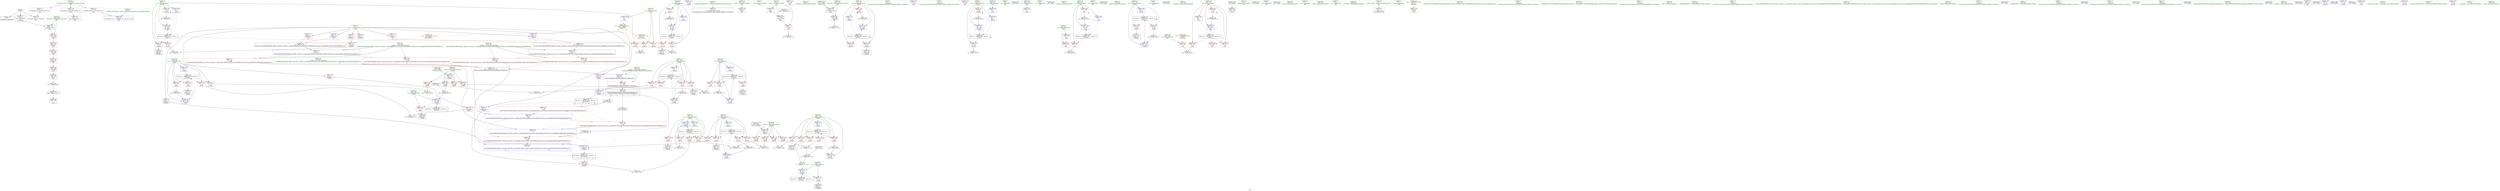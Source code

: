 digraph "SVFG" {
	label="SVFG";

	Node0x556df3834d00 [shape=record,color=grey,label="{NodeID: 0\nNullPtr}"];
	Node0x556df3834d00 -> Node0x556df385a620[style=solid];
	Node0x556df3834d00 -> Node0x556df385a720[style=solid];
	Node0x556df3834d00 -> Node0x556df385be00[style=solid];
	Node0x556df387cc90 [shape=record,color=black,label="{NodeID: 360\nMR_36V_3 = PHI(MR_36V_4, MR_36V_2, )\npts\{258 \}\n}"];
	Node0x556df387cc90 -> Node0x556df3860510[style=dashed];
	Node0x556df387cc90 -> Node0x556df38605e0[style=dashed];
	Node0x556df387cc90 -> Node0x556df38606b0[style=dashed];
	Node0x556df387cc90 -> Node0x556df385d5c0[style=dashed];
	Node0x556df385b930 [shape=record,color=red,label="{NodeID: 194\n465\<--462\n\<--__t.addr\n_ZSt4moveIRiEONSt16remove_referenceIT_E4typeEOS2_\n}"];
	Node0x556df385b930 -> Node0x556df385b5f0[style=solid];
	Node0x556df3858220 [shape=record,color=purple,label="{NodeID: 111\n217\<--22\n\<--.str.3\n_Z4goodi\n}"];
	Node0x556df3856c40 [shape=record,color=green,label="{NodeID: 28\n46\<--52\n_ZNSt8ios_base4InitD1Ev\<--_ZNSt8ios_base4InitD1Ev_field_insensitive\n}"];
	Node0x556df3856c40 -> Node0x556df385a8c0[style=solid];
	Node0x556df389ba20 [shape=record,color=black,label="{NodeID: 471\n461 = PHI(233, 239, 229, )\n0th arg _ZSt4moveIRiEONSt16remove_referenceIT_E4typeEOS2_ }"];
	Node0x556df389ba20 -> Node0x556df3866160[style=solid];
	Node0x556df385d0e0 [shape=record,color=blue,label="{NodeID: 222\n253\<--252\nn.addr\<--n\n_Z3badi\n}"];
	Node0x556df385d0e0 -> Node0x556df385fe90[style=dashed];
	Node0x556df385d0e0 -> Node0x556df385ff60[style=dashed];
	Node0x556df385d0e0 -> Node0x556df3860030[style=dashed];
	Node0x556df385d0e0 -> Node0x556df3860100[style=dashed];
	Node0x556df385eb10 [shape=record,color=red,label="{NodeID: 139\n153\<--136\n\<--i\n_Z4goodi\n}"];
	Node0x556df385eb10 -> Node0x556df385c580[style=solid];
	Node0x556df3859500 [shape=record,color=green,label="{NodeID: 56\n334\<--335\nretval\<--retval_field_insensitive\nmain\n}"];
	Node0x556df3859500 -> Node0x556df3865870[style=solid];
	Node0x556df386c030 [shape=record,color=grey,label="{NodeID: 333\n100 = cmp(98, 99, )\n}"];
	Node0x556df38601d0 [shape=record,color=red,label="{NodeID: 167\n268\<--255\n\<--i\n_Z3badi\n}"];
	Node0x556df38601d0 -> Node0x556df386d530[style=solid];
	Node0x556df385add0 [shape=record,color=black,label="{NodeID: 84\n201\<--200\nidxprom15\<--\n_Z4goodi\n}"];
	Node0x556df384d750 [shape=record,color=green,label="{NodeID: 1\n7\<--1\n__dso_handle\<--dummyObj\nGlob }"];
	Node0x556df387d190 [shape=record,color=black,label="{NodeID: 361\nMR_38V_2 = PHI(MR_38V_3, MR_38V_1, )\npts\{260 \}\n}"];
	Node0x556df387d190 -> Node0x556df385d4f0[style=dashed];
	Node0x556df385ba00 [shape=record,color=blue,label="{NodeID: 195\n8\<--9\ncond\<--\nGlob }"];
	Node0x556df385ba00 -> Node0x556df3865ef0[style=dashed];
	Node0x556df38582f0 [shape=record,color=purple,label="{NodeID: 112\n410\<--25\n\<--.str.4\nmain\n}"];
	Node0x556df3856d40 [shape=record,color=green,label="{NodeID: 29\n59\<--60\n_Z5solvev\<--_Z5solvev_field_insensitive\n}"];
	Node0x556df389bc70 [shape=record,color=black,label="{NodeID: 472\n332 = PHI()\n0th arg main }"];
	Node0x556df389bc70 -> Node0x556df3865940[style=solid];
	Node0x556df385d1b0 [shape=record,color=blue,label="{NodeID: 223\n255\<--14\ni\<--\n_Z3badi\n}"];
	Node0x556df385d1b0 -> Node0x556df387a490[style=dashed];
	Node0x556df385ebe0 [shape=record,color=red,label="{NodeID: 140\n154\<--136\n\<--i\n_Z4goodi\n}"];
	Node0x556df385ebe0 -> Node0x556df385ab60[style=solid];
	Node0x556df38595d0 [shape=record,color=green,label="{NodeID: 57\n336\<--337\nargc.addr\<--argc.addr_field_insensitive\nmain\n}"];
	Node0x556df38595d0 -> Node0x556df3860e00[style=solid];
	Node0x556df38595d0 -> Node0x556df3865940[style=solid];
	Node0x556df386c1b0 [shape=record,color=grey,label="{NodeID: 334\n76 = cmp(74, 75, )\n}"];
	Node0x556df38602a0 [shape=record,color=red,label="{NodeID: 168\n272\<--255\n\<--i\n_Z3badi\n}"];
	Node0x556df38602a0 -> Node0x556df385d280[style=solid];
	Node0x556df385aea0 [shape=record,color=black,label="{NodeID: 85\n132\<--219\n_Z4goodi_ret\<--\n_Z4goodi\n}"];
	Node0x556df384d8a0 [shape=record,color=green,label="{NodeID: 2\n9\<--1\n\<--dummyObj\nCan only get source location for instruction, argument, global var or function.}"];
	Node0x556df387d690 [shape=record,color=black,label="{NodeID: 362\nMR_10V_4 = PHI(MR_10V_5, MR_10V_2, )\npts\{120000 \}\n|{|<s1>14|<s2>14|<s3>14}}"];
	Node0x556df387d690 -> Node0x556df3860d30[style=dashed];
	Node0x556df387d690:s1 -> Node0x556df385fc20[style=dashed,color=red];
	Node0x556df387d690:s2 -> Node0x556df385fcf0[style=dashed,color=red];
	Node0x556df387d690:s3 -> Node0x556df385cf40[style=dashed,color=red];
	Node0x556df385bb00 [shape=record,color=blue,label="{NodeID: 196\n13\<--14\nn\<--\nGlob }"];
	Node0x556df385bb00 -> Node0x556df38622f0[style=dashed];
	Node0x556df38583c0 [shape=record,color=purple,label="{NodeID: 113\n423\<--27\n\<--.str.5\nmain\n}"];
	Node0x556df3856e40 [shape=record,color=green,label="{NodeID: 30\n62\<--63\ni\<--i_field_insensitive\n_Z5solvev\n}"];
	Node0x556df3856e40 -> Node0x556df385dee0[style=solid];
	Node0x556df3856e40 -> Node0x556df385dfb0[style=solid];
	Node0x556df3856e40 -> Node0x556df385e080[style=solid];
	Node0x556df3856e40 -> Node0x556df385bf00[style=solid];
	Node0x556df3856e40 -> Node0x556df385bfd0[style=solid];
	Node0x556df389bd40 [shape=record,color=black,label="{NodeID: 473\n133 = PHI()\n0th arg _Z4goodi }"];
	Node0x556df389bd40 -> Node0x556df385c3e0[style=solid];
	Node0x556df385d280 [shape=record,color=blue,label="{NodeID: 224\n275\<--272\narrayidx\<--\n_Z3badi\n}"];
	Node0x556df385d280 -> Node0x556df385d280[style=dashed];
	Node0x556df385d280 -> Node0x556df387d690[style=dashed];
	Node0x556df385ecb0 [shape=record,color=red,label="{NodeID: 141\n159\<--136\n\<--i\n_Z4goodi\n}"];
	Node0x556df385ecb0 -> Node0x556df386bbb0[style=solid];
	Node0x556df38596a0 [shape=record,color=green,label="{NodeID: 58\n338\<--339\nargv.addr\<--argv.addr_field_insensitive\nmain\n}"];
	Node0x556df38596a0 -> Node0x556df3860ed0[style=solid];
	Node0x556df38596a0 -> Node0x556df3865a10[style=solid];
	Node0x556df386c330 [shape=record,color=grey,label="{NodeID: 335\n286 = cmp(284, 285, )\n}"];
	Node0x556df3860370 [shape=record,color=red,label="{NodeID: 169\n273\<--255\n\<--i\n_Z3badi\n}"];
	Node0x556df3860370 -> Node0x556df385af70[style=solid];
	Node0x556df385af70 [shape=record,color=black,label="{NodeID: 86\n274\<--273\nidxprom\<--\n_Z3badi\n}"];
	Node0x556df3855110 [shape=record,color=green,label="{NodeID: 3\n14\<--1\n\<--dummyObj\nCan only get source location for instruction, argument, global var or function.}"];
	Node0x556df387db90 [shape=record,color=black,label="{NodeID: 363\nMR_16V_3 = PHI(MR_16V_4, MR_16V_2, )\npts\{139 \}\n}"];
	Node0x556df387db90 -> Node0x556df385ed80[style=dashed];
	Node0x556df387db90 -> Node0x556df385ee50[style=dashed];
	Node0x556df387db90 -> Node0x556df385ef20[style=dashed];
	Node0x556df387db90 -> Node0x556df385eff0[style=dashed];
	Node0x556df387db90 -> Node0x556df385f0c0[style=dashed];
	Node0x556df387db90 -> Node0x556df385c8c0[style=dashed];
	Node0x556df385bc00 [shape=record,color=blue,label="{NodeID: 197\n471\<--33\nllvm.global_ctors_0\<--\nGlob }"];
	Node0x556df3858490 [shape=record,color=purple,label="{NodeID: 114\n426\<--29\n\<--.str.6\nmain\n}"];
	Node0x556df3856f10 [shape=record,color=green,label="{NodeID: 31\n64\<--65\ncnt\<--cnt_field_insensitive\n_Z5solvev\n}"];
	Node0x556df3856f10 -> Node0x556df385e150[style=solid];
	Node0x556df3856f10 -> Node0x556df385e220[style=solid];
	Node0x556df3856f10 -> Node0x556df385c0a0[style=solid];
	Node0x556df3856f10 -> Node0x556df385c240[style=solid];
	Node0x556df385d350 [shape=record,color=blue,label="{NodeID: 225\n255\<--279\ni\<--inc\n_Z3badi\n}"];
	Node0x556df385d350 -> Node0x556df387a490[style=dashed];
	Node0x556df385ed80 [shape=record,color=red,label="{NodeID: 142\n165\<--138\n\<--k\n_Z4goodi\n}"];
	Node0x556df385ed80 -> Node0x556df386cc30[style=solid];
	Node0x556df3859770 [shape=record,color=green,label="{NodeID: 59\n340\<--341\na\<--a_field_insensitive\nmain\n}"];
	Node0x556df3859770 -> Node0x556df3865ae0[style=solid];
	Node0x556df386c4b0 [shape=record,color=grey,label="{NodeID: 336\n309 = cmp(307, 308, )\n}"];
	Node0x556df3860440 [shape=record,color=red,label="{NodeID: 170\n278\<--255\n\<--i\n_Z3badi\n}"];
	Node0x556df3860440 -> Node0x556df386b2b0[style=solid];
	Node0x556df385b040 [shape=record,color=black,label="{NodeID: 87\n293\<--292\nidxprom4\<--\n_Z3badi\n}"];
	Node0x556df38551a0 [shape=record,color=green,label="{NodeID: 4\n16\<--1\n.str\<--dummyObj\nGlob }"];
	Node0x556df38978b0 [shape=record,color=black,label="{NodeID: 447\n69 = PHI()\n}"];
	Node0x556df387e090 [shape=record,color=black,label="{NodeID: 364\nMR_18V_2 = PHI(MR_18V_3, MR_18V_1, )\npts\{141 \}\n}"];
	Node0x556df387e090 -> Node0x556df385c7f0[style=dashed];
	Node0x556df385bd00 [shape=record,color=blue,label="{NodeID: 198\n472\<--34\nllvm.global_ctors_1\<--_GLOBAL__sub_I_pmnox_2_0.cpp\nGlob }"];
	Node0x556df385d7b0 [shape=record,color=purple,label="{NodeID: 115\n471\<--32\nllvm.global_ctors_0\<--llvm.global_ctors\nGlob }"];
	Node0x556df385d7b0 -> Node0x556df385bc00[style=solid];
	Node0x556df3856fe0 [shape=record,color=green,label="{NodeID: 32\n66\<--67\ni2\<--i2_field_insensitive\n_Z5solvev\n}"];
	Node0x556df3856fe0 -> Node0x556df385e2f0[style=solid];
	Node0x556df3856fe0 -> Node0x556df385e3c0[style=solid];
	Node0x556df3856fe0 -> Node0x556df385e490[style=solid];
	Node0x556df3856fe0 -> Node0x556df385e560[style=solid];
	Node0x556df3856fe0 -> Node0x556df385c170[style=solid];
	Node0x556df3856fe0 -> Node0x556df385c310[style=solid];
	Node0x556df385d420 [shape=record,color=blue,label="{NodeID: 226\n257\<--14\nk\<--\n_Z3badi\n}"];
	Node0x556df385d420 -> Node0x556df387cc90[style=dashed];
	Node0x556df385ee50 [shape=record,color=red,label="{NodeID: 143\n173\<--138\n\<--k\n_Z4goodi\n}"];
	Node0x556df385ee50 -> Node0x556df386b730[style=solid];
	Node0x556df3859840 [shape=record,color=green,label="{NodeID: 60\n342\<--343\nb\<--b_field_insensitive\nmain\n}"];
	Node0x556df3859840 -> Node0x556df3865bb0[style=solid];
	Node0x556df386c630 [shape=record,color=grey,label="{NodeID: 337\n316 = cmp(314, 315, )\n}"];
	Node0x556df3860510 [shape=record,color=red,label="{NodeID: 171\n284\<--257\n\<--k\n_Z3badi\n}"];
	Node0x556df3860510 -> Node0x556df386c330[style=solid];
	Node0x556df385b110 [shape=record,color=black,label="{NodeID: 88\n296\<--295\nidxprom6\<--\n_Z3badi\n}"];
	Node0x556df3855230 [shape=record,color=green,label="{NodeID: 5\n18\<--1\n.str.1\<--dummyObj\nGlob }"];
	Node0x556df38977e0 [shape=record,color=black,label="{NodeID: 448\n82 = PHI()\n}"];
	Node0x556df387e590 [shape=record,color=black,label="{NodeID: 365\nMR_10V_4 = PHI(MR_10V_5, MR_10V_2, )\npts\{120000 \}\n|{|<s1>8|<s2>8|<s3>8}}"];
	Node0x556df387e590 -> Node0x556df385f810[style=dashed];
	Node0x556df387e590:s1 -> Node0x556df385fc20[style=dashed,color=red];
	Node0x556df387e590:s2 -> Node0x556df385fcf0[style=dashed,color=red];
	Node0x556df387e590:s3 -> Node0x556df385cf40[style=dashed,color=red];
	Node0x556df385be00 [shape=record,color=blue, style = dotted,label="{NodeID: 199\n473\<--3\nllvm.global_ctors_2\<--dummyVal\nGlob }"];
	Node0x556df385d840 [shape=record,color=purple,label="{NodeID: 116\n472\<--32\nllvm.global_ctors_1\<--llvm.global_ctors\nGlob }"];
	Node0x556df385d840 -> Node0x556df385bd00[style=solid];
	Node0x556df38570b0 [shape=record,color=green,label="{NodeID: 33\n70\<--71\nscanf\<--scanf_field_insensitive\n}"];
	Node0x556df385d4f0 [shape=record,color=blue,label="{NodeID: 227\n259\<--290\np\<--rem\n_Z3badi\n}"];
	Node0x556df385d4f0 -> Node0x556df3860780[style=dashed];
	Node0x556df385d4f0 -> Node0x556df387d190[style=dashed];
	Node0x556df385ef20 [shape=record,color=red,label="{NodeID: 144\n176\<--138\n\<--k\n_Z4goodi\n}"];
	Node0x556df385ef20 -> Node0x556df386b8b0[style=solid];
	Node0x556df3859910 [shape=record,color=green,label="{NodeID: 61\n344\<--345\nN\<--N_field_insensitive\nmain\n}"];
	Node0x556df3859910 -> Node0x556df3860fa0[style=solid];
	Node0x556df3859910 -> Node0x556df3865c80[style=solid];
	Node0x556df386c7b0 [shape=record,color=grey,label="{NodeID: 338\n378 = cmp(377, 379, )\n}"];
	Node0x556df38605e0 [shape=record,color=red,label="{NodeID: 172\n292\<--257\n\<--k\n_Z3badi\n}"];
	Node0x556df38605e0 -> Node0x556df385b040[style=solid];
	Node0x556df385b1e0 [shape=record,color=black,label="{NodeID: 89\n312\<--311\nidxprom15\<--\n_Z3badi\n}"];
	Node0x556df38552c0 [shape=record,color=green,label="{NodeID: 6\n20\<--1\n.str.2\<--dummyObj\nGlob }"];
	Node0x556df389a160 [shape=record,color=black,label="{NodeID: 449\n218 = PHI()\n}"];
	Node0x556df385bf00 [shape=record,color=blue,label="{NodeID: 200\n62\<--14\ni\<--\n_Z5solvev\n}"];
	Node0x556df385bf00 -> Node0x556df387b390[style=dashed];
	Node0x556df385d900 [shape=record,color=purple,label="{NodeID: 117\n473\<--32\nllvm.global_ctors_2\<--llvm.global_ctors\nGlob }"];
	Node0x556df385d900 -> Node0x556df385be00[style=solid];
	Node0x556df38571b0 [shape=record,color=green,label="{NodeID: 34\n117\<--118\nprintf\<--printf_field_insensitive\n}"];
	Node0x556df385d5c0 [shape=record,color=blue,label="{NodeID: 228\n257\<--301\nk\<--inc9\n_Z3badi\n}"];
	Node0x556df385d5c0 -> Node0x556df387cc90[style=dashed];
	Node0x556df385eff0 [shape=record,color=red,label="{NodeID: 145\n179\<--138\n\<--k\n_Z4goodi\n}"];
	Node0x556df385eff0 -> Node0x556df385ac30[style=solid];
	Node0x556df38599e0 [shape=record,color=green,label="{NodeID: 62\n346\<--347\ni\<--i_field_insensitive\nmain\n}"];
	Node0x556df38599e0 -> Node0x556df3861070[style=solid];
	Node0x556df38599e0 -> Node0x556df3861140[style=solid];
	Node0x556df38599e0 -> Node0x556df3865d50[style=solid];
	Node0x556df38599e0 -> Node0x556df3865e20[style=solid];
	Node0x556df386c930 [shape=record,color=grey,label="{NodeID: 339\n151 = cmp(149, 150, )\n}"];
	Node0x556df38606b0 [shape=record,color=red,label="{NodeID: 173\n300\<--257\n\<--k\n_Z3badi\n}"];
	Node0x556df38606b0 -> Node0x556df386a830[style=solid];
	Node0x556df385b2b0 [shape=record,color=black,label="{NodeID: 90\n251\<--327\n_Z3badi_ret\<--\n_Z3badi\n}"];
	Node0x556df3855350 [shape=record,color=green,label="{NodeID: 7\n22\<--1\n.str.3\<--dummyObj\nGlob }"];
	Node0x556df389a260 [shape=record,color=black,label="{NodeID: 450\n44 = PHI()\n}"];
	Node0x556df385bfd0 [shape=record,color=blue,label="{NodeID: 201\n62\<--85\ni\<--inc\n_Z5solvev\n}"];
	Node0x556df385bfd0 -> Node0x556df387b390[style=dashed];
	Node0x556df385da00 [shape=record,color=purple,label="{NodeID: 118\n382\<--381\narrayidx\<--\nmain\n}"];
	Node0x556df385da00 -> Node0x556df385b790[style=solid];
	Node0x556df38572b0 [shape=record,color=green,label="{NodeID: 35\n130\<--131\n_Z4goodi\<--_Z4goodi_field_insensitive\n}"];
	Node0x556df348f680 [shape=record,color=black,label="{NodeID: 312\n393 = PHI(394, 14, )\n}"];
	Node0x556df348f680 -> Node0x556df3865ef0[style=solid];
	Node0x556df385d690 [shape=record,color=blue,label="{NodeID: 229\n261\<--14\ncnt\<--\n_Z3badi\n}"];
	Node0x556df385d690 -> Node0x556df387bd90[style=dashed];
	Node0x556df385f0c0 [shape=record,color=red,label="{NodeID: 146\n189\<--138\n\<--k\n_Z4goodi\n}"];
	Node0x556df385f0c0 -> Node0x556df386b430[style=solid];
	Node0x556df3859ab0 [shape=record,color=green,label="{NodeID: 63\n348\<--349\nt\<--t_field_insensitive\nmain\n}"];
	Node0x556df3859ab0 -> Node0x556df3861210[style=solid];
	Node0x556df386cab0 [shape=record,color=grey,label="{NodeID: 340\n387 = cmp(386, 388, )\n}"];
	Node0x556df386cab0 -> Node0x556df3869e10[style=solid];
	Node0x556df3860780 [shape=record,color=red,label="{NodeID: 174\n295\<--259\n\<--p\n_Z3badi\n}"];
	Node0x556df3860780 -> Node0x556df385b110[style=solid];
	Node0x556df385b380 [shape=record,color=black,label="{NodeID: 91\n358\<--355\nconv\<--call\nmain\n}"];
	Node0x556df38553e0 [shape=record,color=green,label="{NodeID: 8\n24\<--1\n_ZSt4cerr\<--dummyObj\nGlob }"];
	Node0x556df389a360 [shape=record,color=black,label="{NodeID: 451\n116 = PHI()\n}"];
	Node0x556df387f490 [shape=record,color=black,label="{NodeID: 368\nMR_14V_3 = PHI(MR_14V_4, MR_14V_2, )\npts\{137 \}\n}"];
	Node0x556df387f490 -> Node0x556df385ea40[style=dashed];
	Node0x556df387f490 -> Node0x556df385eb10[style=dashed];
	Node0x556df387f490 -> Node0x556df385ebe0[style=dashed];
	Node0x556df387f490 -> Node0x556df385ecb0[style=dashed];
	Node0x556df387f490 -> Node0x556df385c650[style=dashed];
	Node0x556df385c0a0 [shape=record,color=blue,label="{NodeID: 202\n64\<--14\ncnt\<--\n_Z5solvev\n}"];
	Node0x556df385c0a0 -> Node0x556df3879690[style=dashed];
	Node0x556df385dad0 [shape=record,color=purple,label="{NodeID: 119\n384\<--383\narrayidx2\<--\nmain\n}"];
	Node0x556df385dad0 -> Node0x556df385b860[style=solid];
	Node0x556df38573b0 [shape=record,color=green,label="{NodeID: 36\n134\<--135\nn.addr\<--n.addr_field_insensitive\n_Z4goodi\n}"];
	Node0x556df38573b0 -> Node0x556df385e700[style=solid];
	Node0x556df38573b0 -> Node0x556df385e7d0[style=solid];
	Node0x556df38573b0 -> Node0x556df385e8a0[style=solid];
	Node0x556df38573b0 -> Node0x556df385e970[style=solid];
	Node0x556df38573b0 -> Node0x556df385c3e0[style=solid];
	Node0x556df3862130 [shape=record,color=yellow,style=double,label="{NodeID: 396\n63V_1 = ENCHI(MR_63V_0)\npts\{349 \}\nFun[main]}"];
	Node0x556df3862130 -> Node0x556df3861210[style=dashed];
	Node0x556df3869e10 [shape=record,color=black,label="{NodeID: 313\n390 = PHI(391, 387, )\n}"];
	Node0x556df3869e10 -> Node0x556df385b520[style=solid];
	Node0x556df3865640 [shape=record,color=blue,label="{NodeID: 230\n263\<--14\ni11\<--\n_Z3badi\n}"];
	Node0x556df3865640 -> Node0x556df387c290[style=dashed];
	Node0x556df385f190 [shape=record,color=red,label="{NodeID: 147\n182\<--140\n\<--p\n_Z4goodi\n}"];
	Node0x556df385f190 -> Node0x556df385ad00[style=solid];
	Node0x556df3859b80 [shape=record,color=green,label="{NodeID: 64\n350\<--351\ni6\<--i6_field_insensitive\nmain\n}"];
	Node0x556df3859b80 -> Node0x556df38612e0[style=solid];
	Node0x556df3859b80 -> Node0x556df38613b0[style=solid];
	Node0x556df3859b80 -> Node0x556df3861480[style=solid];
	Node0x556df3859b80 -> Node0x556df3861550[style=solid];
	Node0x556df3859b80 -> Node0x556df3865fc0[style=solid];
	Node0x556df3859b80 -> Node0x556df3866090[style=solid];
	Node0x556df386cc30 [shape=record,color=grey,label="{NodeID: 341\n167 = cmp(165, 166, )\n}"];
	Node0x556df3860850 [shape=record,color=red,label="{NodeID: 175\n318\<--261\n\<--cnt\n_Z3badi\n}"];
	Node0x556df3860850 -> Node0x556df386afb0[style=solid];
	Node0x556df385b450 [shape=record,color=black,label="{NodeID: 92\n386\<--385\nconv3\<--\nmain\n}"];
	Node0x556df385b450 -> Node0x556df386cab0[style=solid];
	Node0x556df3855470 [shape=record,color=green,label="{NodeID: 9\n25\<--1\n.str.4\<--dummyObj\nGlob }"];
	Node0x556df389a460 [shape=record,color=black,label="{NodeID: 452\n121 = PHI()\n}"];
	Node0x556df385c170 [shape=record,color=blue,label="{NodeID: 203\n66\<--14\ni2\<--\n_Z5solvev\n}"];
	Node0x556df385c170 -> Node0x556df387a3a0[style=dashed];
	Node0x556df385dba0 [shape=record,color=red,label="{NodeID: 120\n404\<--8\n\<--cond\nmain\n}"];
	Node0x556df385dba0 -> Node0x556df386cf30[style=solid];
	Node0x556df3857480 [shape=record,color=green,label="{NodeID: 37\n136\<--137\ni\<--i_field_insensitive\n_Z4goodi\n}"];
	Node0x556df3857480 -> Node0x556df385ea40[style=solid];
	Node0x556df3857480 -> Node0x556df385eb10[style=solid];
	Node0x556df3857480 -> Node0x556df385ebe0[style=solid];
	Node0x556df3857480 -> Node0x556df385ecb0[style=solid];
	Node0x556df3857480 -> Node0x556df385c4b0[style=solid];
	Node0x556df3857480 -> Node0x556df385c650[style=solid];
	Node0x556df386a3b0 [shape=record,color=grey,label="{NodeID: 314\n324 = Binary(323, 9, )\n}"];
	Node0x556df386a3b0 -> Node0x556df38657a0[style=solid];
	Node0x556df38656d0 [shape=record,color=blue,label="{NodeID: 231\n261\<--319\ncnt\<--inc18\n_Z3badi\n}"];
	Node0x556df38656d0 -> Node0x556df387bd90[style=dashed];
	Node0x556df385f260 [shape=record,color=red,label="{NodeID: 148\n207\<--142\n\<--cnt\n_Z4goodi\n}"];
	Node0x556df385f260 -> Node0x556df386b5b0[style=solid];
	Node0x556df3859c50 [shape=record,color=green,label="{NodeID: 65\n356\<--357\ntime\<--time_field_insensitive\n}"];
	Node0x556df386cdb0 [shape=record,color=grey,label="{NodeID: 342\n370 = cmp(368, 369, )\n}"];
	Node0x556df3860920 [shape=record,color=red,label="{NodeID: 176\n327\<--261\n\<--cnt\n_Z3badi\n}"];
	Node0x556df3860920 -> Node0x556df385b2b0[style=solid];
	Node0x556df385b520 [shape=record,color=black,label="{NodeID: 93\n392\<--390\n\<--\nmain\n}"];
	Node0x556df3855d50 [shape=record,color=green,label="{NodeID: 10\n27\<--1\n.str.5\<--dummyObj\nGlob }"];
	Node0x556df389a560 [shape=record,color=black,label="{NodeID: 453\n234 = PHI(460, )\n}"];
	Node0x556df389a560 -> Node0x556df385fc20[style=solid];
	Node0x556df3598b60 [shape=record,color=yellow,style=double,label="{NodeID: 370\n2V_1 = ENCHI(MR_2V_0)\npts\{15 \}\nFun[_Z5solvev]}"];
	Node0x556df3598b60 -> Node0x556df385dc70[style=dashed];
	Node0x556df3598b60 -> Node0x556df385dd40[style=dashed];
	Node0x556df385c240 [shape=record,color=blue,label="{NodeID: 204\n64\<--103\ncnt\<--inc9\n_Z5solvev\n}"];
	Node0x556df385c240 -> Node0x556df3879690[style=dashed];
	Node0x556df385dc70 [shape=record,color=red,label="{NodeID: 121\n75\<--13\n\<--n\n_Z5solvev\n}"];
	Node0x556df385dc70 -> Node0x556df386c1b0[style=solid];
	Node0x556df3857550 [shape=record,color=green,label="{NodeID: 38\n138\<--139\nk\<--k_field_insensitive\n_Z4goodi\n}"];
	Node0x556df3857550 -> Node0x556df385ed80[style=solid];
	Node0x556df3857550 -> Node0x556df385ee50[style=solid];
	Node0x556df3857550 -> Node0x556df385ef20[style=solid];
	Node0x556df3857550 -> Node0x556df385eff0[style=solid];
	Node0x556df3857550 -> Node0x556df385f0c0[style=solid];
	Node0x556df3857550 -> Node0x556df385c720[style=solid];
	Node0x556df3857550 -> Node0x556df385c8c0[style=solid];
	Node0x556df38622f0 [shape=record,color=yellow,style=double,label="{NodeID: 398\n67V_1 = ENCHI(MR_67V_0)\npts\{15 120000 \}\nFun[main]|{<s0>23|<s1>23}}"];
	Node0x556df38622f0:s0 -> Node0x556df3598b60[style=dashed,color=red];
	Node0x556df38622f0:s1 -> Node0x556df3880af0[style=dashed,color=red];
	Node0x556df386a530 [shape=record,color=grey,label="{NodeID: 315\n108 = Binary(107, 9, )\n}"];
	Node0x556df386a530 -> Node0x556df385c310[style=solid];
	Node0x556df38657a0 [shape=record,color=blue,label="{NodeID: 232\n263\<--324\ni11\<--inc20\n_Z3badi\n}"];
	Node0x556df38657a0 -> Node0x556df387c290[style=dashed];
	Node0x556df385f330 [shape=record,color=red,label="{NodeID: 149\n216\<--142\n\<--cnt\n_Z4goodi\n}"];
	Node0x556df3859d50 [shape=record,color=green,label="{NodeID: 66\n360\<--361\nsrand\<--srand_field_insensitive\n}"];
	Node0x556df386cf30 [shape=record,color=grey,label="{NodeID: 343\n405 = cmp(404, 14, )\n}"];
	Node0x556df38609f0 [shape=record,color=red,label="{NodeID: 177\n307\<--263\n\<--i11\n_Z3badi\n}"];
	Node0x556df38609f0 -> Node0x556df386c4b0[style=solid];
	Node0x556df385b5f0 [shape=record,color=black,label="{NodeID: 94\n460\<--465\n_ZSt4moveIRiEONSt16remove_referenceIT_E4typeEOS2__ret\<--\n_ZSt4moveIRiEONSt16remove_referenceIT_E4typeEOS2_\n|{<s0>10|<s1>11|<s2>12}}"];
	Node0x556df385b5f0:s0 -> Node0x556df389a560[style=solid,color=blue];
	Node0x556df385b5f0:s1 -> Node0x556df389a750[style=solid,color=blue];
	Node0x556df385b5f0:s2 -> Node0x556df389a920[style=solid,color=blue];
	Node0x556df3855de0 [shape=record,color=green,label="{NodeID: 11\n29\<--1\n.str.6\<--dummyObj\nGlob }"];
	Node0x556df389a750 [shape=record,color=black,label="{NodeID: 454\n240 = PHI(460, )\n}"];
	Node0x556df389a750 -> Node0x556df385fcf0[style=solid];
	Node0x556df385c310 [shape=record,color=blue,label="{NodeID: 205\n66\<--108\ni2\<--inc11\n_Z5solvev\n}"];
	Node0x556df385c310 -> Node0x556df387a3a0[style=dashed];
	Node0x556df385dd40 [shape=record,color=red,label="{NodeID: 122\n92\<--13\n\<--n\n_Z5solvev\n}"];
	Node0x556df385dd40 -> Node0x556df386beb0[style=solid];
	Node0x556df3857620 [shape=record,color=green,label="{NodeID: 39\n140\<--141\np\<--p_field_insensitive\n_Z4goodi\n}"];
	Node0x556df3857620 -> Node0x556df385f190[style=solid];
	Node0x556df3857620 -> Node0x556df385c7f0[style=solid];
	Node0x556df386a6b0 [shape=record,color=grey,label="{NodeID: 316\n213 = Binary(212, 9, )\n}"];
	Node0x556df386a6b0 -> Node0x556df385cc00[style=solid];
	Node0x556df3865870 [shape=record,color=blue,label="{NodeID: 233\n334\<--14\nretval\<--\nmain\n}"];
	Node0x556df385f400 [shape=record,color=red,label="{NodeID: 150\n219\<--142\n\<--cnt\n_Z4goodi\n}"];
	Node0x556df385f400 -> Node0x556df385aea0[style=solid];
	Node0x556df3859e50 [shape=record,color=green,label="{NodeID: 67\n408\<--409\n_ZNSolsEi\<--_ZNSolsEi_field_insensitive\n}"];
	Node0x556df386d0b0 [shape=record,color=grey,label="{NodeID: 344\n402 = cmp(400, 401, )\n}"];
	Node0x556df3860ac0 [shape=record,color=red,label="{NodeID: 178\n311\<--263\n\<--i11\n_Z3badi\n}"];
	Node0x556df3860ac0 -> Node0x556df385b1e0[style=solid];
	Node0x556df385b6c0 [shape=record,color=purple,label="{NodeID: 95\n43\<--4\n\<--_ZStL8__ioinit\n__cxx_global_var_init\n}"];
	Node0x556df3855e70 [shape=record,color=green,label="{NodeID: 12\n31\<--1\nstdout\<--dummyObj\nGlob }"];
	Node0x556df389a850 [shape=record,color=black,label="{NodeID: 455\n169 = PHI()\n}"];
	Node0x556df389a850 -> Node0x556df386ba30[style=solid];
	Node0x556df385c3e0 [shape=record,color=blue,label="{NodeID: 206\n134\<--133\nn.addr\<--n\n_Z4goodi\n}"];
	Node0x556df385c3e0 -> Node0x556df385e700[style=dashed];
	Node0x556df385c3e0 -> Node0x556df385e7d0[style=dashed];
	Node0x556df385c3e0 -> Node0x556df385e8a0[style=dashed];
	Node0x556df385c3e0 -> Node0x556df385e970[style=dashed];
	Node0x556df385de10 [shape=record,color=red,label="{NodeID: 123\n428\<--31\n\<--stdout\nmain\n}"];
	Node0x556df38576f0 [shape=record,color=green,label="{NodeID: 40\n142\<--143\ncnt\<--cnt_field_insensitive\n_Z4goodi\n}"];
	Node0x556df38576f0 -> Node0x556df385f260[style=solid];
	Node0x556df38576f0 -> Node0x556df385f330[style=solid];
	Node0x556df38576f0 -> Node0x556df385f400[style=solid];
	Node0x556df38576f0 -> Node0x556df385c990[style=solid];
	Node0x556df38576f0 -> Node0x556df385cb30[style=solid];
	Node0x556df386a830 [shape=record,color=grey,label="{NodeID: 317\n301 = Binary(300, 9, )\n}"];
	Node0x556df386a830 -> Node0x556df385d5c0[style=solid];
	Node0x556df3865940 [shape=record,color=blue,label="{NodeID: 234\n336\<--332\nargc.addr\<--argc\nmain\n}"];
	Node0x556df3865940 -> Node0x556df3860e00[style=dashed];
	Node0x556df385f4d0 [shape=record,color=red,label="{NodeID: 151\n196\<--144\n\<--i11\n_Z4goodi\n}"];
	Node0x556df385f4d0 -> Node0x556df386d230[style=solid];
	Node0x556df3859f50 [shape=record,color=green,label="{NodeID: 68\n412\<--413\n_ZStlsISt11char_traitsIcEERSt13basic_ostreamIcT_ES5_PKc\<--_ZStlsISt11char_traitsIcEERSt13basic_ostreamIcT_ES5_PKc_field_insensitive\n}"];
	Node0x556df386d230 [shape=record,color=grey,label="{NodeID: 345\n198 = cmp(196, 197, )\n}"];
	Node0x556df3860b90 [shape=record,color=red,label="{NodeID: 179\n315\<--263\n\<--i11\n_Z3badi\n}"];
	Node0x556df3860b90 -> Node0x556df386c630[style=solid];
	Node0x556df3858610 [shape=record,color=purple,label="{NodeID: 96\n80\<--11\narrayidx\<--a\n_Z5solvev\n}"];
	Node0x556df3855f00 [shape=record,color=green,label="{NodeID: 13\n33\<--1\n\<--dummyObj\nCan only get source location for instruction, argument, global var or function.}"];
	Node0x556df389a920 [shape=record,color=black,label="{NodeID: 456\n244 = PHI(460, )\n}"];
	Node0x556df389a920 -> Node0x556df385fdc0[style=solid];
	Node0x556df385c4b0 [shape=record,color=blue,label="{NodeID: 207\n136\<--14\ni\<--\n_Z4goodi\n}"];
	Node0x556df385c4b0 -> Node0x556df387f490[style=dashed];
	Node0x556df385dee0 [shape=record,color=red,label="{NodeID: 124\n74\<--62\n\<--i\n_Z5solvev\n}"];
	Node0x556df385dee0 -> Node0x556df386c1b0[style=solid];
	Node0x556df38577c0 [shape=record,color=green,label="{NodeID: 41\n144\<--145\ni11\<--i11_field_insensitive\n_Z4goodi\n}"];
	Node0x556df38577c0 -> Node0x556df385f4d0[style=solid];
	Node0x556df38577c0 -> Node0x556df385f5a0[style=solid];
	Node0x556df38577c0 -> Node0x556df385f670[style=solid];
	Node0x556df38577c0 -> Node0x556df385f740[style=solid];
	Node0x556df38577c0 -> Node0x556df385ca60[style=solid];
	Node0x556df38577c0 -> Node0x556df385cc00[style=solid];
	Node0x556df386a9b0 [shape=record,color=grey,label="{NodeID: 318\n85 = Binary(84, 9, )\n}"];
	Node0x556df386a9b0 -> Node0x556df385bfd0[style=solid];
	Node0x556df3865a10 [shape=record,color=blue,label="{NodeID: 235\n338\<--333\nargv.addr\<--argv\nmain\n}"];
	Node0x556df3865a10 -> Node0x556df3860ed0[style=dashed];
	Node0x556df385f5a0 [shape=record,color=red,label="{NodeID: 152\n200\<--144\n\<--i11\n_Z4goodi\n}"];
	Node0x556df385f5a0 -> Node0x556df385add0[style=solid];
	Node0x556df385a050 [shape=record,color=green,label="{NodeID: 69\n417\<--418\n_ZSt4endlIcSt11char_traitsIcEERSt13basic_ostreamIT_T0_ES6_\<--_ZSt4endlIcSt11char_traitsIcEERSt13basic_ostreamIT_T0_ES6__field_insensitive\n}"];
	Node0x556df386d3b0 [shape=record,color=grey,label="{NodeID: 346\n205 = cmp(203, 204, )\n}"];
	Node0x556df3860c60 [shape=record,color=red,label="{NodeID: 180\n323\<--263\n\<--i11\n_Z3badi\n}"];
	Node0x556df3860c60 -> Node0x556df386a3b0[style=solid];
	Node0x556df38586e0 [shape=record,color=purple,label="{NodeID: 97\n97\<--11\narrayidx7\<--a\n_Z5solvev\n}"];
	Node0x556df38586e0 -> Node0x556df385e630[style=solid];
	Node0x556df3855f90 [shape=record,color=green,label="{NodeID: 14\n113\<--1\n\<--dummyObj\nCan only get source location for instruction, argument, global var or function.}"];
	Node0x556df389aa90 [shape=record,color=black,label="{NodeID: 457\n288 = PHI()\n}"];
	Node0x556df389aa90 -> Node0x556df386ab30[style=solid];
	Node0x556df3880af0 [shape=record,color=yellow,style=double,label="{NodeID: 374\n10V_1 = ENCHI(MR_10V_0)\npts\{120000 \}\nFun[_Z5solvev]}"];
	Node0x556df3880af0 -> Node0x556df385e630[style=dashed];
	Node0x556df385c580 [shape=record,color=blue,label="{NodeID: 208\n156\<--153\narrayidx\<--\n_Z4goodi\n}"];
	Node0x556df385c580 -> Node0x556df385c580[style=dashed];
	Node0x556df385c580 -> Node0x556df387e590[style=dashed];
	Node0x556df385dfb0 [shape=record,color=red,label="{NodeID: 125\n78\<--62\n\<--i\n_Z5solvev\n}"];
	Node0x556df385dfb0 -> Node0x556df385a9c0[style=solid];
	Node0x556df3857890 [shape=record,color=green,label="{NodeID: 42\n170\<--171\nrand\<--rand_field_insensitive\n}"];
	Node0x556df386ab30 [shape=record,color=grey,label="{NodeID: 319\n290 = Binary(288, 289, )\n}"];
	Node0x556df386ab30 -> Node0x556df385d4f0[style=solid];
	Node0x556df3865ae0 [shape=record,color=blue,label="{NodeID: 236\n340\<--14\na\<--\nmain\n}"];
	Node0x556df385f670 [shape=record,color=red,label="{NodeID: 153\n204\<--144\n\<--i11\n_Z4goodi\n}"];
	Node0x556df385f670 -> Node0x556df386d3b0[style=solid];
	Node0x556df385a150 [shape=record,color=green,label="{NodeID: 70\n419\<--420\n_ZNSolsEPFRSoS_E\<--_ZNSolsEPFRSoS_E_field_insensitive\n}"];
	Node0x556df386d530 [shape=record,color=grey,label="{NodeID: 347\n270 = cmp(268, 269, )\n}"];
	Node0x556df3860d30 [shape=record,color=red,label="{NodeID: 181\n314\<--313\n\<--arrayidx16\n_Z3badi\n}"];
	Node0x556df3860d30 -> Node0x556df386c630[style=solid];
	Node0x556df38587b0 [shape=record,color=purple,label="{NodeID: 98\n156\<--11\narrayidx\<--a\n_Z4goodi\n}"];
	Node0x556df38587b0 -> Node0x556df385c580[style=solid];
	Node0x556df3856020 [shape=record,color=green,label="{NodeID: 15\n365\<--1\n\<--dummyObj\nCan only get source location for instruction, argument, global var or function.}"];
	Node0x556df389ab60 [shape=record,color=black,label="{NodeID: 458\n355 = PHI()\n}"];
	Node0x556df389ab60 -> Node0x556df385b380[style=solid];
	Node0x556df385c650 [shape=record,color=blue,label="{NodeID: 209\n136\<--160\ni\<--inc\n_Z4goodi\n}"];
	Node0x556df385c650 -> Node0x556df387f490[style=dashed];
	Node0x556df385e080 [shape=record,color=red,label="{NodeID: 126\n84\<--62\n\<--i\n_Z5solvev\n}"];
	Node0x556df385e080 -> Node0x556df386a9b0[style=solid];
	Node0x556df3857990 [shape=record,color=green,label="{NodeID: 43\n186\<--187\n_ZSt4swapIiENSt9enable_ifIXsr6__and_ISt6__not_ISt15__is_tuple_likeIT_EESt21is_move_constructibleIS3_ESt18is_move_assignableIS3_EEE5valueEvE4typeERS3_SC_\<--_ZSt4swapIiENSt9enable_ifIXsr6__and_ISt6__not_ISt15__is_tuple_likeIT_EESt21is_move_constructibleIS3_ESt18is_move_assignableIS3_EEE5valueEvE4typeERS3_SC__field_insensitive\n}"];
	Node0x556df386acb0 [shape=record,color=grey,label="{NodeID: 320\n437 = Binary(436, 9, )\n}"];
	Node0x556df386acb0 -> Node0x556df3866090[style=solid];
	Node0x556df3865bb0 [shape=record,color=blue,label="{NodeID: 237\n342\<--14\nb\<--\nmain\n}"];
	Node0x556df385f740 [shape=record,color=red,label="{NodeID: 154\n212\<--144\n\<--i11\n_Z4goodi\n}"];
	Node0x556df385f740 -> Node0x556df386a6b0[style=solid];
	Node0x556df385a250 [shape=record,color=green,label="{NodeID: 71\n430\<--431\nfflush\<--fflush_field_insensitive\n}"];
	Node0x556df38422d0 [shape=record,color=black,label="{NodeID: 348\nMR_20V_3 = PHI(MR_20V_5, MR_20V_2, )\npts\{143 \}\n}"];
	Node0x556df38422d0 -> Node0x556df385f260[style=dashed];
	Node0x556df38422d0 -> Node0x556df385f330[style=dashed];
	Node0x556df38422d0 -> Node0x556df385f400[style=dashed];
	Node0x556df38422d0 -> Node0x556df385cb30[style=dashed];
	Node0x556df38422d0 -> Node0x556df38422d0[style=dashed];
	Node0x556df3860e00 [shape=record,color=red,label="{NodeID: 182\n377\<--336\n\<--argc.addr\nmain\n}"];
	Node0x556df3860e00 -> Node0x556df386c7b0[style=solid];
	Node0x556df3858880 [shape=record,color=purple,label="{NodeID: 99\n181\<--11\narrayidx5\<--a\n_Z4goodi\n|{<s0>8}}"];
	Node0x556df3858880:s0 -> Node0x556df389b600[style=solid,color=red];
	Node0x556df38560b0 [shape=record,color=green,label="{NodeID: 16\n379\<--1\n\<--dummyObj\nCan only get source location for instruction, argument, global var or function.}"];
	Node0x556df389ac30 [shape=record,color=black,label="{NodeID: 459\n397 = PHI()\n}"];
	Node0x556df385c720 [shape=record,color=blue,label="{NodeID: 210\n138\<--14\nk\<--\n_Z4goodi\n}"];
	Node0x556df385c720 -> Node0x556df387db90[style=dashed];
	Node0x556df385e150 [shape=record,color=red,label="{NodeID: 127\n102\<--64\n\<--cnt\n_Z5solvev\n}"];
	Node0x556df385e150 -> Node0x556df386ae30[style=solid];
	Node0x556df3857a90 [shape=record,color=green,label="{NodeID: 44\n225\<--226\n__a.addr\<--__a.addr_field_insensitive\n_ZSt4swapIiENSt9enable_ifIXsr6__and_ISt6__not_ISt15__is_tuple_likeIT_EESt21is_move_constructibleIS3_ESt18is_move_assignableIS3_EEE5valueEvE4typeERS3_SC_\n}"];
	Node0x556df3857a90 -> Node0x556df385f8e0[style=solid];
	Node0x556df3857a90 -> Node0x556df385f9b0[style=solid];
	Node0x556df3857a90 -> Node0x556df385ccd0[style=solid];
	Node0x556df386ae30 [shape=record,color=grey,label="{NodeID: 321\n103 = Binary(102, 9, )\n}"];
	Node0x556df386ae30 -> Node0x556df385c240[style=solid];
	Node0x556df3865c80 [shape=record,color=blue,label="{NodeID: 238\n344\<--365\nN\<--\nmain\n}"];
	Node0x556df3865c80 -> Node0x556df3860fa0[style=dashed];
	Node0x556df385f810 [shape=record,color=red,label="{NodeID: 155\n203\<--202\n\<--arrayidx16\n_Z4goodi\n}"];
	Node0x556df385f810 -> Node0x556df386d3b0[style=solid];
	Node0x556df385a350 [shape=record,color=green,label="{NodeID: 72\n433\<--434\n_ZNSo5flushEv\<--_ZNSo5flushEv_field_insensitive\n}"];
	Node0x556df38427d0 [shape=record,color=black,label="{NodeID: 349\nMR_22V_3 = PHI(MR_22V_4, MR_22V_2, )\npts\{145 \}\n}"];
	Node0x556df38427d0 -> Node0x556df385f4d0[style=dashed];
	Node0x556df38427d0 -> Node0x556df385f5a0[style=dashed];
	Node0x556df38427d0 -> Node0x556df385f670[style=dashed];
	Node0x556df38427d0 -> Node0x556df385f740[style=dashed];
	Node0x556df38427d0 -> Node0x556df385cc00[style=dashed];
	Node0x556df3860ed0 [shape=record,color=red,label="{NodeID: 183\n381\<--338\n\<--argv.addr\nmain\n}"];
	Node0x556df3860ed0 -> Node0x556df385da00[style=solid];
	Node0x556df3858950 [shape=record,color=purple,label="{NodeID: 100\n184\<--11\narrayidx7\<--a\n_Z4goodi\n|{<s0>8}}"];
	Node0x556df3858950:s0 -> Node0x556df389b8a0[style=solid,color=red];
	Node0x556df3856140 [shape=record,color=green,label="{NodeID: 17\n388\<--1\n\<--dummyObj\nCan only get source location for instruction, argument, global var or function.}"];
	Node0x556df389ad00 [shape=record,color=black,label="{NodeID: 460\n407 = PHI()\n}"];
	Node0x556df385c7f0 [shape=record,color=blue,label="{NodeID: 211\n140\<--177\np\<--add\n_Z4goodi\n}"];
	Node0x556df385c7f0 -> Node0x556df385f190[style=dashed];
	Node0x556df385c7f0 -> Node0x556df387e090[style=dashed];
	Node0x556df385e220 [shape=record,color=red,label="{NodeID: 128\n111\<--64\n\<--cnt\n_Z5solvev\n}"];
	Node0x556df385e220 -> Node0x556df386bd30[style=solid];
	Node0x556df3857b60 [shape=record,color=green,label="{NodeID: 45\n227\<--228\n__b.addr\<--__b.addr_field_insensitive\n_ZSt4swapIiENSt9enable_ifIXsr6__and_ISt6__not_ISt15__is_tuple_likeIT_EESt21is_move_constructibleIS3_ESt18is_move_assignableIS3_EEE5valueEvE4typeERS3_SC_\n}"];
	Node0x556df3857b60 -> Node0x556df385fa80[style=solid];
	Node0x556df3857b60 -> Node0x556df385fb50[style=solid];
	Node0x556df3857b60 -> Node0x556df385cda0[style=solid];
	Node0x556df386afb0 [shape=record,color=grey,label="{NodeID: 322\n319 = Binary(318, 9, )\n}"];
	Node0x556df386afb0 -> Node0x556df38656d0[style=solid];
	Node0x556df3865d50 [shape=record,color=blue,label="{NodeID: 239\n346\<--14\ni\<--\nmain\n}"];
	Node0x556df3865d50 -> Node0x556df387c790[style=dashed];
	Node0x556df385f8e0 [shape=record,color=red,label="{NodeID: 156\n233\<--225\n\<--__a.addr\n_ZSt4swapIiENSt9enable_ifIXsr6__and_ISt6__not_ISt15__is_tuple_likeIT_EESt21is_move_constructibleIS3_ESt18is_move_assignableIS3_EEE5valueEvE4typeERS3_SC_\n|{<s0>10}}"];
	Node0x556df385f8e0:s0 -> Node0x556df389ba20[style=solid,color=red];
	Node0x556df385a450 [shape=record,color=green,label="{NodeID: 73\n462\<--463\n__t.addr\<--__t.addr_field_insensitive\n_ZSt4moveIRiEONSt16remove_referenceIT_E4typeEOS2_\n}"];
	Node0x556df385a450 -> Node0x556df385b930[style=solid];
	Node0x556df385a450 -> Node0x556df3866160[style=solid];
	Node0x556df3879690 [shape=record,color=black,label="{NodeID: 350\nMR_6V_3 = PHI(MR_6V_5, MR_6V_2, )\npts\{65 \}\n}"];
	Node0x556df3879690 -> Node0x556df385e150[style=dashed];
	Node0x556df3879690 -> Node0x556df385e220[style=dashed];
	Node0x556df3879690 -> Node0x556df385c240[style=dashed];
	Node0x556df3879690 -> Node0x556df3879690[style=dashed];
	Node0x556df3860fa0 [shape=record,color=red,label="{NodeID: 184\n369\<--344\n\<--N\nmain\n}"];
	Node0x556df3860fa0 -> Node0x556df386cdb0[style=solid];
	Node0x556df3858a20 [shape=record,color=purple,label="{NodeID: 101\n202\<--11\narrayidx16\<--a\n_Z4goodi\n}"];
	Node0x556df3858a20 -> Node0x556df385f810[style=solid];
	Node0x556df3856240 [shape=record,color=green,label="{NodeID: 18\n391\<--1\n\<--dummyObj\nCan only get source location for instruction, argument, global var or function.}"];
	Node0x556df389ae00 [shape=record,color=black,label="{NodeID: 461\n411 = PHI()\n}"];
	Node0x556df385c8c0 [shape=record,color=blue,label="{NodeID: 212\n138\<--190\nk\<--inc9\n_Z4goodi\n}"];
	Node0x556df385c8c0 -> Node0x556df387db90[style=dashed];
	Node0x556df385e2f0 [shape=record,color=red,label="{NodeID: 129\n91\<--66\n\<--i2\n_Z5solvev\n}"];
	Node0x556df385e2f0 -> Node0x556df386beb0[style=solid];
	Node0x556df3857c30 [shape=record,color=green,label="{NodeID: 46\n229\<--230\n__tmp\<--__tmp_field_insensitive\n_ZSt4swapIiENSt9enable_ifIXsr6__and_ISt6__not_ISt15__is_tuple_likeIT_EESt21is_move_constructibleIS3_ESt18is_move_assignableIS3_EEE5valueEvE4typeERS3_SC_\n|{|<s1>12}}"];
	Node0x556df3857c30 -> Node0x556df385ce70[style=solid];
	Node0x556df3857c30:s1 -> Node0x556df389ba20[style=solid,color=red];
	Node0x556df386b130 [shape=record,color=grey,label="{NodeID: 323\n374 = Binary(373, 9, )\n}"];
	Node0x556df386b130 -> Node0x556df3865e20[style=solid];
	Node0x556df3865e20 [shape=record,color=blue,label="{NodeID: 240\n346\<--374\ni\<--inc\nmain\n}"];
	Node0x556df3865e20 -> Node0x556df387c790[style=dashed];
	Node0x556df385f9b0 [shape=record,color=red,label="{NodeID: 157\n242\<--225\n\<--__a.addr\n_ZSt4swapIiENSt9enable_ifIXsr6__and_ISt6__not_ISt15__is_tuple_likeIT_EESt21is_move_constructibleIS3_ESt18is_move_assignableIS3_EEE5valueEvE4typeERS3_SC_\n}"];
	Node0x556df385f9b0 -> Node0x556df385cf40[style=solid];
	Node0x556df385a520 [shape=record,color=green,label="{NodeID: 74\n34\<--467\n_GLOBAL__sub_I_pmnox_2_0.cpp\<--_GLOBAL__sub_I_pmnox_2_0.cpp_field_insensitive\n}"];
	Node0x556df385a520 -> Node0x556df385bd00[style=solid];
	Node0x556df387a3a0 [shape=record,color=black,label="{NodeID: 351\nMR_8V_3 = PHI(MR_8V_4, MR_8V_2, )\npts\{67 \}\n}"];
	Node0x556df387a3a0 -> Node0x556df385e2f0[style=dashed];
	Node0x556df387a3a0 -> Node0x556df385e3c0[style=dashed];
	Node0x556df387a3a0 -> Node0x556df385e490[style=dashed];
	Node0x556df387a3a0 -> Node0x556df385e560[style=dashed];
	Node0x556df387a3a0 -> Node0x556df385c310[style=dashed];
	Node0x556df3861070 [shape=record,color=red,label="{NodeID: 185\n368\<--346\n\<--i\nmain\n}"];
	Node0x556df3861070 -> Node0x556df386cdb0[style=solid];
	Node0x556df3858af0 [shape=record,color=purple,label="{NodeID: 102\n275\<--11\narrayidx\<--a\n_Z3badi\n}"];
	Node0x556df3858af0 -> Node0x556df385d280[style=solid];
	Node0x556df3856340 [shape=record,color=green,label="{NodeID: 19\n394\<--1\n\<--dummyObj\nCan only get source location for instruction, argument, global var or function.}"];
	Node0x556df389af00 [shape=record,color=black,label="{NodeID: 462\n415 = PHI()\n}"];
	Node0x556df385c990 [shape=record,color=blue,label="{NodeID: 213\n142\<--14\ncnt\<--\n_Z4goodi\n}"];
	Node0x556df385c990 -> Node0x556df38422d0[style=dashed];
	Node0x556df385e3c0 [shape=record,color=red,label="{NodeID: 130\n95\<--66\n\<--i2\n_Z5solvev\n}"];
	Node0x556df385e3c0 -> Node0x556df385aa90[style=solid];
	Node0x556df3857d00 [shape=record,color=green,label="{NodeID: 47\n235\<--236\n_ZSt4moveIRiEONSt16remove_referenceIT_E4typeEOS2_\<--_ZSt4moveIRiEONSt16remove_referenceIT_E4typeEOS2__field_insensitive\n}"];
	Node0x556df386b2b0 [shape=record,color=grey,label="{NodeID: 324\n279 = Binary(278, 9, )\n}"];
	Node0x556df386b2b0 -> Node0x556df385d350[style=solid];
	Node0x556df3865ef0 [shape=record,color=blue,label="{NodeID: 241\n8\<--393\ncond\<--cond\nmain\n}"];
	Node0x556df3865ef0 -> Node0x556df385dba0[style=dashed];
	Node0x556df385fa80 [shape=record,color=red,label="{NodeID: 158\n239\<--227\n\<--__b.addr\n_ZSt4swapIiENSt9enable_ifIXsr6__and_ISt6__not_ISt15__is_tuple_likeIT_EESt21is_move_constructibleIS3_ESt18is_move_assignableIS3_EEE5valueEvE4typeERS3_SC_\n|{<s0>11}}"];
	Node0x556df385fa80:s0 -> Node0x556df389ba20[style=solid,color=red];
	Node0x556df385a620 [shape=record,color=black,label="{NodeID: 75\n2\<--3\ndummyVal\<--dummyVal\n}"];
	Node0x556df387a490 [shape=record,color=black,label="{NodeID: 352\nMR_34V_3 = PHI(MR_34V_4, MR_34V_2, )\npts\{256 \}\n}"];
	Node0x556df387a490 -> Node0x556df38601d0[style=dashed];
	Node0x556df387a490 -> Node0x556df38602a0[style=dashed];
	Node0x556df387a490 -> Node0x556df3860370[style=dashed];
	Node0x556df387a490 -> Node0x556df3860440[style=dashed];
	Node0x556df387a490 -> Node0x556df385d350[style=dashed];
	Node0x556df3861140 [shape=record,color=red,label="{NodeID: 186\n373\<--346\n\<--i\nmain\n}"];
	Node0x556df3861140 -> Node0x556df386b130[style=solid];
	Node0x556df3858bc0 [shape=record,color=purple,label="{NodeID: 103\n294\<--11\narrayidx5\<--a\n_Z3badi\n|{<s0>14}}"];
	Node0x556df3858bc0:s0 -> Node0x556df389b600[style=solid,color=red];
	Node0x556df3856440 [shape=record,color=green,label="{NodeID: 20\n4\<--6\n_ZStL8__ioinit\<--_ZStL8__ioinit_field_insensitive\nGlob }"];
	Node0x556df3856440 -> Node0x556df385b6c0[style=solid];
	Node0x556df389b000 [shape=record,color=black,label="{NodeID: 463\n416 = PHI()\n}"];
	Node0x556df385ca60 [shape=record,color=blue,label="{NodeID: 214\n144\<--14\ni11\<--\n_Z4goodi\n}"];
	Node0x556df385ca60 -> Node0x556df38427d0[style=dashed];
	Node0x556df385e490 [shape=record,color=red,label="{NodeID: 131\n99\<--66\n\<--i2\n_Z5solvev\n}"];
	Node0x556df385e490 -> Node0x556df386c030[style=solid];
	Node0x556df3858e20 [shape=record,color=green,label="{NodeID: 48\n249\<--250\n_Z3badi\<--_Z3badi_field_insensitive\n}"];
	Node0x556df386b430 [shape=record,color=grey,label="{NodeID: 325\n190 = Binary(189, 9, )\n}"];
	Node0x556df386b430 -> Node0x556df385c8c0[style=solid];
	Node0x556df3865fc0 [shape=record,color=blue,label="{NodeID: 242\n350\<--9\ni6\<--\nmain\n}"];
	Node0x556df3865fc0 -> Node0x556df387b890[style=dashed];
	Node0x556df385fb50 [shape=record,color=red,label="{NodeID: 159\n246\<--227\n\<--__b.addr\n_ZSt4swapIiENSt9enable_ifIXsr6__and_ISt6__not_ISt15__is_tuple_likeIT_EESt21is_move_constructibleIS3_ESt18is_move_assignableIS3_EEE5valueEvE4typeERS3_SC_\n}"];
	Node0x556df385fb50 -> Node0x556df385d010[style=solid];
	Node0x556df385a720 [shape=record,color=black,label="{NodeID: 76\n333\<--3\nargv\<--dummyVal\nmain\n1st arg main }"];
	Node0x556df385a720 -> Node0x556df3865a10[style=solid];
	Node0x556df3861210 [shape=record,color=red,label="{NodeID: 187\n401\<--348\n\<--t\nmain\n}"];
	Node0x556df3861210 -> Node0x556df386d0b0[style=solid];
	Node0x556df3858c90 [shape=record,color=purple,label="{NodeID: 104\n297\<--11\narrayidx7\<--a\n_Z3badi\n|{<s0>14}}"];
	Node0x556df3858c90:s0 -> Node0x556df389b8a0[style=solid,color=red];
	Node0x556df3856540 [shape=record,color=green,label="{NodeID: 21\n8\<--10\ncond\<--cond_field_insensitive\nGlob }"];
	Node0x556df3856540 -> Node0x556df385dba0[style=solid];
	Node0x556df3856540 -> Node0x556df385ba00[style=solid];
	Node0x556df3856540 -> Node0x556df3865ef0[style=solid];
	Node0x556df389b0d0 [shape=record,color=black,label="{NodeID: 464\n424 = PHI()\n}"];
	Node0x556df385cb30 [shape=record,color=blue,label="{NodeID: 215\n142\<--208\ncnt\<--inc18\n_Z4goodi\n}"];
	Node0x556df385cb30 -> Node0x556df38422d0[style=dashed];
	Node0x556df385e560 [shape=record,color=red,label="{NodeID: 132\n107\<--66\n\<--i2\n_Z5solvev\n}"];
	Node0x556df385e560 -> Node0x556df386a530[style=solid];
	Node0x556df3858f20 [shape=record,color=green,label="{NodeID: 49\n253\<--254\nn.addr\<--n.addr_field_insensitive\n_Z3badi\n}"];
	Node0x556df3858f20 -> Node0x556df385fe90[style=solid];
	Node0x556df3858f20 -> Node0x556df385ff60[style=solid];
	Node0x556df3858f20 -> Node0x556df3860030[style=solid];
	Node0x556df3858f20 -> Node0x556df3860100[style=solid];
	Node0x556df3858f20 -> Node0x556df385d0e0[style=solid];
	Node0x556df386b5b0 [shape=record,color=grey,label="{NodeID: 326\n208 = Binary(207, 9, )\n}"];
	Node0x556df386b5b0 -> Node0x556df385cb30[style=solid];
	Node0x556df3866090 [shape=record,color=blue,label="{NodeID: 243\n350\<--437\ni6\<--inc19\nmain\n}"];
	Node0x556df3866090 -> Node0x556df387b890[style=dashed];
	Node0x556df385fc20 [shape=record,color=red,label="{NodeID: 160\n237\<--234\n\<--call\n_ZSt4swapIiENSt9enable_ifIXsr6__and_ISt6__not_ISt15__is_tuple_likeIT_EESt21is_move_constructibleIS3_ESt18is_move_assignableIS3_EEE5valueEvE4typeERS3_SC_\n}"];
	Node0x556df385fc20 -> Node0x556df385ce70[style=solid];
	Node0x556df385a7f0 [shape=record,color=black,label="{NodeID: 77\n331\<--14\nmain_ret\<--\nmain\n}"];
	Node0x556df38612e0 [shape=record,color=red,label="{NodeID: 188\n400\<--350\n\<--i6\nmain\n}"];
	Node0x556df38612e0 -> Node0x556df386d0b0[style=solid];
	Node0x556df3858d60 [shape=record,color=purple,label="{NodeID: 105\n313\<--11\narrayidx16\<--a\n_Z3badi\n}"];
	Node0x556df3858d60 -> Node0x556df3860d30[style=solid];
	Node0x556df3856640 [shape=record,color=green,label="{NodeID: 22\n11\<--12\na\<--a_field_insensitive\nGlob }"];
	Node0x556df3856640 -> Node0x556df3858610[style=solid];
	Node0x556df3856640 -> Node0x556df38586e0[style=solid];
	Node0x556df3856640 -> Node0x556df38587b0[style=solid];
	Node0x556df3856640 -> Node0x556df3858880[style=solid];
	Node0x556df3856640 -> Node0x556df3858950[style=solid];
	Node0x556df3856640 -> Node0x556df3858a20[style=solid];
	Node0x556df3856640 -> Node0x556df3858af0[style=solid];
	Node0x556df3856640 -> Node0x556df3858bc0[style=solid];
	Node0x556df3856640 -> Node0x556df3858c90[style=solid];
	Node0x556df3856640 -> Node0x556df3858d60[style=solid];
	Node0x556df389b1a0 [shape=record,color=black,label="{NodeID: 465\n427 = PHI()\n}"];
	Node0x556df385cc00 [shape=record,color=blue,label="{NodeID: 216\n144\<--213\ni11\<--inc20\n_Z4goodi\n}"];
	Node0x556df385cc00 -> Node0x556df38427d0[style=dashed];
	Node0x556df385e630 [shape=record,color=red,label="{NodeID: 133\n98\<--97\n\<--arrayidx7\n_Z5solvev\n}"];
	Node0x556df385e630 -> Node0x556df386c030[style=solid];
	Node0x556df3858ff0 [shape=record,color=green,label="{NodeID: 50\n255\<--256\ni\<--i_field_insensitive\n_Z3badi\n}"];
	Node0x556df3858ff0 -> Node0x556df38601d0[style=solid];
	Node0x556df3858ff0 -> Node0x556df38602a0[style=solid];
	Node0x556df3858ff0 -> Node0x556df3860370[style=solid];
	Node0x556df3858ff0 -> Node0x556df3860440[style=solid];
	Node0x556df3858ff0 -> Node0x556df385d1b0[style=solid];
	Node0x556df3858ff0 -> Node0x556df385d350[style=solid];
	Node0x556df386b730 [shape=record,color=grey,label="{NodeID: 327\n174 = Binary(172, 173, )\n}"];
	Node0x556df386b730 -> Node0x556df386ba30[style=solid];
	Node0x556df3866160 [shape=record,color=blue,label="{NodeID: 244\n462\<--461\n__t.addr\<--__t\n_ZSt4moveIRiEONSt16remove_referenceIT_E4typeEOS2_\n}"];
	Node0x556df3866160 -> Node0x556df385b930[style=dashed];
	Node0x556df385fcf0 [shape=record,color=red,label="{NodeID: 161\n241\<--240\n\<--call1\n_ZSt4swapIiENSt9enable_ifIXsr6__and_ISt6__not_ISt15__is_tuple_likeIT_EESt21is_move_constructibleIS3_ESt18is_move_assignableIS3_EEE5valueEvE4typeERS3_SC_\n}"];
	Node0x556df385fcf0 -> Node0x556df385cf40[style=solid];
	Node0x556df385a8c0 [shape=record,color=black,label="{NodeID: 78\n45\<--46\n\<--_ZNSt8ios_base4InitD1Ev\nCan only get source location for instruction, argument, global var or function.}"];
	Node0x556df387b390 [shape=record,color=black,label="{NodeID: 355\nMR_4V_3 = PHI(MR_4V_4, MR_4V_2, )\npts\{63 \}\n}"];
	Node0x556df387b390 -> Node0x556df385dee0[style=dashed];
	Node0x556df387b390 -> Node0x556df385dfb0[style=dashed];
	Node0x556df387b390 -> Node0x556df385e080[style=dashed];
	Node0x556df387b390 -> Node0x556df385bfd0[style=dashed];
	Node0x556df38613b0 [shape=record,color=red,label="{NodeID: 189\n414\<--350\n\<--i6\nmain\n}"];
	Node0x556df3857e10 [shape=record,color=purple,label="{NodeID: 106\n68\<--16\n\<--.str\n_Z5solvev\n}"];
	Node0x556df3856740 [shape=record,color=green,label="{NodeID: 23\n13\<--15\nn\<--n_field_insensitive\nGlob }"];
	Node0x556df3856740 -> Node0x556df385dc70[style=solid];
	Node0x556df3856740 -> Node0x556df385dd40[style=solid];
	Node0x556df3856740 -> Node0x556df385bb00[style=solid];
	Node0x556df389b2a0 [shape=record,color=black,label="{NodeID: 466\n429 = PHI()\n}"];
	Node0x556df385ccd0 [shape=record,color=blue,label="{NodeID: 217\n225\<--223\n__a.addr\<--__a\n_ZSt4swapIiENSt9enable_ifIXsr6__and_ISt6__not_ISt15__is_tuple_likeIT_EESt21is_move_constructibleIS3_ESt18is_move_assignableIS3_EEE5valueEvE4typeERS3_SC_\n}"];
	Node0x556df385ccd0 -> Node0x556df385f8e0[style=dashed];
	Node0x556df385ccd0 -> Node0x556df385f9b0[style=dashed];
	Node0x556df385e700 [shape=record,color=red,label="{NodeID: 134\n150\<--134\n\<--n.addr\n_Z4goodi\n}"];
	Node0x556df385e700 -> Node0x556df386c930[style=solid];
	Node0x556df38590c0 [shape=record,color=green,label="{NodeID: 51\n257\<--258\nk\<--k_field_insensitive\n_Z3badi\n}"];
	Node0x556df38590c0 -> Node0x556df3860510[style=solid];
	Node0x556df38590c0 -> Node0x556df38605e0[style=solid];
	Node0x556df38590c0 -> Node0x556df38606b0[style=solid];
	Node0x556df38590c0 -> Node0x556df385d420[style=solid];
	Node0x556df38590c0 -> Node0x556df385d5c0[style=solid];
	Node0x556df386b8b0 [shape=record,color=grey,label="{NodeID: 328\n177 = Binary(175, 176, )\n}"];
	Node0x556df386b8b0 -> Node0x556df385c7f0[style=solid];
	Node0x556df385fdc0 [shape=record,color=red,label="{NodeID: 162\n245\<--244\n\<--call2\n_ZSt4swapIiENSt9enable_ifIXsr6__and_ISt6__not_ISt15__is_tuple_likeIT_EESt21is_move_constructibleIS3_ESt18is_move_assignableIS3_EEE5valueEvE4typeERS3_SC_\n}"];
	Node0x556df385fdc0 -> Node0x556df385d010[style=solid];
	Node0x556df385a9c0 [shape=record,color=black,label="{NodeID: 79\n79\<--78\nidxprom\<--\n_Z5solvev\n}"];
	Node0x556df387b890 [shape=record,color=black,label="{NodeID: 356\nMR_65V_3 = PHI(MR_65V_4, MR_65V_2, )\npts\{351 \}\n}"];
	Node0x556df387b890 -> Node0x556df38612e0[style=dashed];
	Node0x556df387b890 -> Node0x556df38613b0[style=dashed];
	Node0x556df387b890 -> Node0x556df3861480[style=dashed];
	Node0x556df387b890 -> Node0x556df3861550[style=dashed];
	Node0x556df387b890 -> Node0x556df3866090[style=dashed];
	Node0x556df3861480 [shape=record,color=red,label="{NodeID: 190\n422\<--350\n\<--i6\nmain\n}"];
	Node0x556df3857ee0 [shape=record,color=purple,label="{NodeID: 107\n81\<--16\n\<--.str\n_Z5solvev\n}"];
	Node0x556df3856840 [shape=record,color=green,label="{NodeID: 24\n32\<--36\nllvm.global_ctors\<--llvm.global_ctors_field_insensitive\nGlob }"];
	Node0x556df3856840 -> Node0x556df385d7b0[style=solid];
	Node0x556df3856840 -> Node0x556df385d840[style=solid];
	Node0x556df3856840 -> Node0x556df385d900[style=solid];
	Node0x556df389b3a0 [shape=record,color=black,label="{NodeID: 467\n432 = PHI()\n}"];
	Node0x556df385cda0 [shape=record,color=blue,label="{NodeID: 218\n227\<--224\n__b.addr\<--__b\n_ZSt4swapIiENSt9enable_ifIXsr6__and_ISt6__not_ISt15__is_tuple_likeIT_EESt21is_move_constructibleIS3_ESt18is_move_assignableIS3_EEE5valueEvE4typeERS3_SC_\n}"];
	Node0x556df385cda0 -> Node0x556df385fa80[style=dashed];
	Node0x556df385cda0 -> Node0x556df385fb50[style=dashed];
	Node0x556df385e7d0 [shape=record,color=red,label="{NodeID: 135\n166\<--134\n\<--n.addr\n_Z4goodi\n}"];
	Node0x556df385e7d0 -> Node0x556df386cc30[style=solid];
	Node0x556df3859190 [shape=record,color=green,label="{NodeID: 52\n259\<--260\np\<--p_field_insensitive\n_Z3badi\n}"];
	Node0x556df3859190 -> Node0x556df3860780[style=solid];
	Node0x556df3859190 -> Node0x556df385d4f0[style=solid];
	Node0x556df386ba30 [shape=record,color=grey,label="{NodeID: 329\n175 = Binary(169, 174, )\n}"];
	Node0x556df386ba30 -> Node0x556df386b8b0[style=solid];
	Node0x556df385fe90 [shape=record,color=red,label="{NodeID: 163\n269\<--253\n\<--n.addr\n_Z3badi\n}"];
	Node0x556df385fe90 -> Node0x556df386d530[style=solid];
	Node0x556df385aa90 [shape=record,color=black,label="{NodeID: 80\n96\<--95\nidxprom6\<--\n_Z5solvev\n}"];
	Node0x556df387bd90 [shape=record,color=black,label="{NodeID: 357\nMR_40V_3 = PHI(MR_40V_5, MR_40V_2, )\npts\{262 \}\n}"];
	Node0x556df387bd90 -> Node0x556df3860850[style=dashed];
	Node0x556df387bd90 -> Node0x556df3860920[style=dashed];
	Node0x556df387bd90 -> Node0x556df38656d0[style=dashed];
	Node0x556df387bd90 -> Node0x556df387bd90[style=dashed];
	Node0x556df3861550 [shape=record,color=red,label="{NodeID: 191\n436\<--350\n\<--i6\nmain\n}"];
	Node0x556df3861550 -> Node0x556df386acb0[style=solid];
	Node0x556df3857fb0 [shape=record,color=purple,label="{NodeID: 108\n396\<--16\n\<--.str\nmain\n}"];
	Node0x556df3856940 [shape=record,color=green,label="{NodeID: 25\n37\<--38\n__cxx_global_var_init\<--__cxx_global_var_init_field_insensitive\n}"];
	Node0x556df389b4a0 [shape=record,color=black,label="{NodeID: 468\n252 = PHI()\n0th arg _Z3badi }"];
	Node0x556df389b4a0 -> Node0x556df385d0e0[style=solid];
	Node0x556df385ce70 [shape=record,color=blue,label="{NodeID: 219\n229\<--237\n__tmp\<--\n_ZSt4swapIiENSt9enable_ifIXsr6__and_ISt6__not_ISt15__is_tuple_likeIT_EESt21is_move_constructibleIS3_ESt18is_move_assignableIS3_EEE5valueEvE4typeERS3_SC_\n}"];
	Node0x556df385ce70 -> Node0x556df385fcf0[style=dashed];
	Node0x556df385ce70 -> Node0x556df385fdc0[style=dashed];
	Node0x556df385e8a0 [shape=record,color=red,label="{NodeID: 136\n172\<--134\n\<--n.addr\n_Z4goodi\n}"];
	Node0x556df385e8a0 -> Node0x556df386b730[style=solid];
	Node0x556df3859260 [shape=record,color=green,label="{NodeID: 53\n261\<--262\ncnt\<--cnt_field_insensitive\n_Z3badi\n}"];
	Node0x556df3859260 -> Node0x556df3860850[style=solid];
	Node0x556df3859260 -> Node0x556df3860920[style=solid];
	Node0x556df3859260 -> Node0x556df385d690[style=solid];
	Node0x556df3859260 -> Node0x556df38656d0[style=solid];
	Node0x556df386bbb0 [shape=record,color=grey,label="{NodeID: 330\n160 = Binary(159, 9, )\n}"];
	Node0x556df386bbb0 -> Node0x556df385c650[style=solid];
	Node0x556df385ff60 [shape=record,color=red,label="{NodeID: 164\n285\<--253\n\<--n.addr\n_Z3badi\n}"];
	Node0x556df385ff60 -> Node0x556df386c330[style=solid];
	Node0x556df385ab60 [shape=record,color=black,label="{NodeID: 81\n155\<--154\nidxprom\<--\n_Z4goodi\n}"];
	Node0x556df387c290 [shape=record,color=black,label="{NodeID: 358\nMR_42V_3 = PHI(MR_42V_4, MR_42V_2, )\npts\{264 \}\n}"];
	Node0x556df387c290 -> Node0x556df38609f0[style=dashed];
	Node0x556df387c290 -> Node0x556df3860ac0[style=dashed];
	Node0x556df387c290 -> Node0x556df3860b90[style=dashed];
	Node0x556df387c290 -> Node0x556df3860c60[style=dashed];
	Node0x556df387c290 -> Node0x556df38657a0[style=dashed];
	Node0x556df385b790 [shape=record,color=red,label="{NodeID: 192\n383\<--382\n\<--arrayidx\nmain\n}"];
	Node0x556df385b790 -> Node0x556df385dad0[style=solid];
	Node0x556df3858080 [shape=record,color=purple,label="{NodeID: 109\n115\<--18\n\<--.str.1\n_Z5solvev\n}"];
	Node0x556df3856a40 [shape=record,color=green,label="{NodeID: 26\n41\<--42\n_ZNSt8ios_base4InitC1Ev\<--_ZNSt8ios_base4InitC1Ev_field_insensitive\n}"];
	Node0x556df389b600 [shape=record,color=black,label="{NodeID: 469\n223 = PHI(181, 294, )\n0th arg _ZSt4swapIiENSt9enable_ifIXsr6__and_ISt6__not_ISt15__is_tuple_likeIT_EESt21is_move_constructibleIS3_ESt18is_move_assignableIS3_EEE5valueEvE4typeERS3_SC_ }"];
	Node0x556df389b600 -> Node0x556df385ccd0[style=solid];
	Node0x556df385cf40 [shape=record,color=blue,label="{NodeID: 220\n242\<--241\n\<--\n_ZSt4swapIiENSt9enable_ifIXsr6__and_ISt6__not_ISt15__is_tuple_likeIT_EESt21is_move_constructibleIS3_ESt18is_move_assignableIS3_EEE5valueEvE4typeERS3_SC_\n}"];
	Node0x556df385cf40 -> Node0x556df385fdc0[style=dashed];
	Node0x556df385cf40 -> Node0x556df385d010[style=dashed];
	Node0x556df385e970 [shape=record,color=red,label="{NodeID: 137\n197\<--134\n\<--n.addr\n_Z4goodi\n}"];
	Node0x556df385e970 -> Node0x556df386d230[style=solid];
	Node0x556df3859330 [shape=record,color=green,label="{NodeID: 54\n263\<--264\ni11\<--i11_field_insensitive\n_Z3badi\n}"];
	Node0x556df3859330 -> Node0x556df38609f0[style=solid];
	Node0x556df3859330 -> Node0x556df3860ac0[style=solid];
	Node0x556df3859330 -> Node0x556df3860b90[style=solid];
	Node0x556df3859330 -> Node0x556df3860c60[style=solid];
	Node0x556df3859330 -> Node0x556df3865640[style=solid];
	Node0x556df3859330 -> Node0x556df38657a0[style=solid];
	Node0x556df386bd30 [shape=record,color=grey,label="{NodeID: 331\n112 = cmp(111, 113, )\n}"];
	Node0x556df3860030 [shape=record,color=red,label="{NodeID: 165\n289\<--253\n\<--n.addr\n_Z3badi\n}"];
	Node0x556df3860030 -> Node0x556df386ab30[style=solid];
	Node0x556df385ac30 [shape=record,color=black,label="{NodeID: 82\n180\<--179\nidxprom4\<--\n_Z4goodi\n}"];
	Node0x556df387c790 [shape=record,color=black,label="{NodeID: 359\nMR_61V_3 = PHI(MR_61V_4, MR_61V_2, )\npts\{347 \}\n}"];
	Node0x556df387c790 -> Node0x556df3861070[style=dashed];
	Node0x556df387c790 -> Node0x556df3861140[style=dashed];
	Node0x556df387c790 -> Node0x556df3865e20[style=dashed];
	Node0x556df385b860 [shape=record,color=red,label="{NodeID: 193\n385\<--384\n\<--arrayidx2\nmain\n}"];
	Node0x556df385b860 -> Node0x556df385b450[style=solid];
	Node0x556df3858150 [shape=record,color=purple,label="{NodeID: 110\n120\<--20\n\<--.str.2\n_Z5solvev\n}"];
	Node0x556df3856b40 [shape=record,color=green,label="{NodeID: 27\n47\<--48\n__cxa_atexit\<--__cxa_atexit_field_insensitive\n}"];
	Node0x556df389b8a0 [shape=record,color=black,label="{NodeID: 470\n224 = PHI(184, 297, )\n1st arg _ZSt4swapIiENSt9enable_ifIXsr6__and_ISt6__not_ISt15__is_tuple_likeIT_EESt21is_move_constructibleIS3_ESt18is_move_assignableIS3_EEE5valueEvE4typeERS3_SC_ }"];
	Node0x556df389b8a0 -> Node0x556df385cda0[style=solid];
	Node0x556df3861920 [shape=record,color=yellow,style=double,label="{NodeID: 387\n45V_1 = ENCHI(MR_45V_0)\npts\{1 \}\nFun[main]}"];
	Node0x556df3861920 -> Node0x556df385de10[style=dashed];
	Node0x556df385d010 [shape=record,color=blue,label="{NodeID: 221\n246\<--245\n\<--\n_ZSt4swapIiENSt9enable_ifIXsr6__and_ISt6__not_ISt15__is_tuple_likeIT_EESt21is_move_constructibleIS3_ESt18is_move_assignableIS3_EEE5valueEvE4typeERS3_SC_\n|{<s0>8|<s1>14}}"];
	Node0x556df385d010:s0 -> Node0x556df387e590[style=dashed,color=blue];
	Node0x556df385d010:s1 -> Node0x556df387d690[style=dashed,color=blue];
	Node0x556df385ea40 [shape=record,color=red,label="{NodeID: 138\n149\<--136\n\<--i\n_Z4goodi\n}"];
	Node0x556df385ea40 -> Node0x556df386c930[style=solid];
	Node0x556df3859400 [shape=record,color=green,label="{NodeID: 55\n329\<--330\nmain\<--main_field_insensitive\n}"];
	Node0x556df386beb0 [shape=record,color=grey,label="{NodeID: 332\n93 = cmp(91, 92, )\n}"];
	Node0x556df3860100 [shape=record,color=red,label="{NodeID: 166\n308\<--253\n\<--n.addr\n_Z3badi\n}"];
	Node0x556df3860100 -> Node0x556df386c4b0[style=solid];
	Node0x556df385ad00 [shape=record,color=black,label="{NodeID: 83\n183\<--182\nidxprom6\<--\n_Z4goodi\n}"];
}
